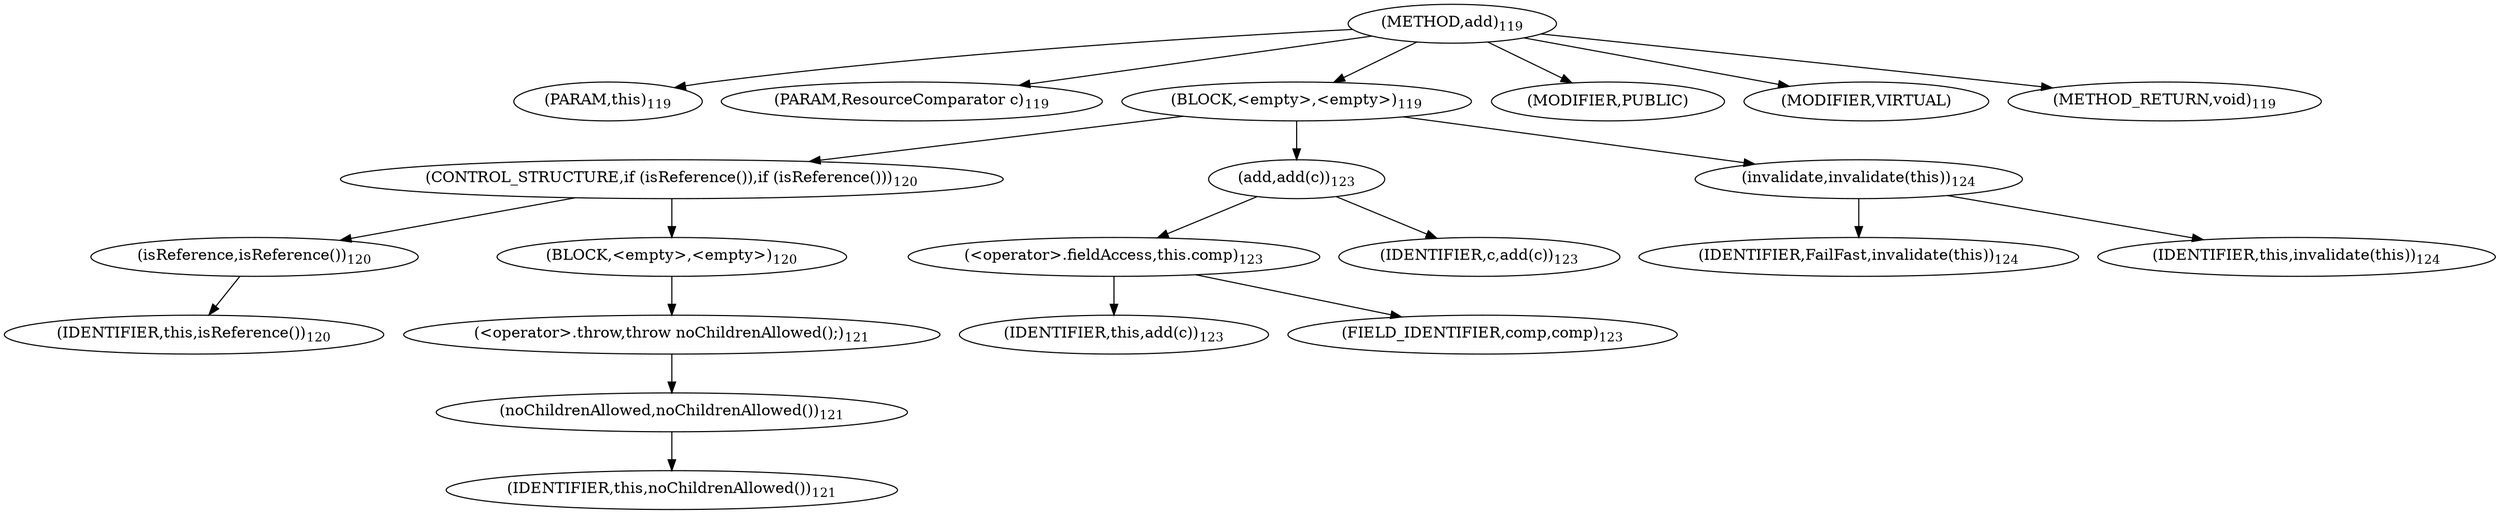 digraph "add" {  
"341" [label = <(METHOD,add)<SUB>119</SUB>> ]
"67" [label = <(PARAM,this)<SUB>119</SUB>> ]
"342" [label = <(PARAM,ResourceComparator c)<SUB>119</SUB>> ]
"343" [label = <(BLOCK,&lt;empty&gt;,&lt;empty&gt;)<SUB>119</SUB>> ]
"344" [label = <(CONTROL_STRUCTURE,if (isReference()),if (isReference()))<SUB>120</SUB>> ]
"345" [label = <(isReference,isReference())<SUB>120</SUB>> ]
"66" [label = <(IDENTIFIER,this,isReference())<SUB>120</SUB>> ]
"346" [label = <(BLOCK,&lt;empty&gt;,&lt;empty&gt;)<SUB>120</SUB>> ]
"347" [label = <(&lt;operator&gt;.throw,throw noChildrenAllowed();)<SUB>121</SUB>> ]
"348" [label = <(noChildrenAllowed,noChildrenAllowed())<SUB>121</SUB>> ]
"68" [label = <(IDENTIFIER,this,noChildrenAllowed())<SUB>121</SUB>> ]
"349" [label = <(add,add(c))<SUB>123</SUB>> ]
"350" [label = <(&lt;operator&gt;.fieldAccess,this.comp)<SUB>123</SUB>> ]
"351" [label = <(IDENTIFIER,this,add(c))<SUB>123</SUB>> ]
"352" [label = <(FIELD_IDENTIFIER,comp,comp)<SUB>123</SUB>> ]
"353" [label = <(IDENTIFIER,c,add(c))<SUB>123</SUB>> ]
"354" [label = <(invalidate,invalidate(this))<SUB>124</SUB>> ]
"355" [label = <(IDENTIFIER,FailFast,invalidate(this))<SUB>124</SUB>> ]
"69" [label = <(IDENTIFIER,this,invalidate(this))<SUB>124</SUB>> ]
"356" [label = <(MODIFIER,PUBLIC)> ]
"357" [label = <(MODIFIER,VIRTUAL)> ]
"358" [label = <(METHOD_RETURN,void)<SUB>119</SUB>> ]
  "341" -> "67" 
  "341" -> "342" 
  "341" -> "343" 
  "341" -> "356" 
  "341" -> "357" 
  "341" -> "358" 
  "343" -> "344" 
  "343" -> "349" 
  "343" -> "354" 
  "344" -> "345" 
  "344" -> "346" 
  "345" -> "66" 
  "346" -> "347" 
  "347" -> "348" 
  "348" -> "68" 
  "349" -> "350" 
  "349" -> "353" 
  "350" -> "351" 
  "350" -> "352" 
  "354" -> "355" 
  "354" -> "69" 
}
